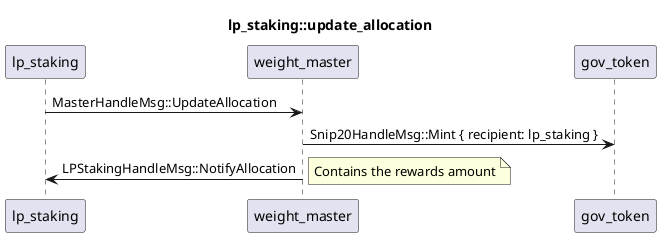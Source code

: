 @startuml
title lp_staking::update_allocation

participant lp_staking
participant weight_master
participant gov_token

lp_staking -> weight_master : MasterHandleMsg::UpdateAllocation
weight_master -> gov_token : Snip20HandleMsg::Mint { recipient: lp_staking }
weight_master -> lp_staking : LPStakingHandleMsg::NotifyAllocation
note right: Contains the rewards amount
@enduml

